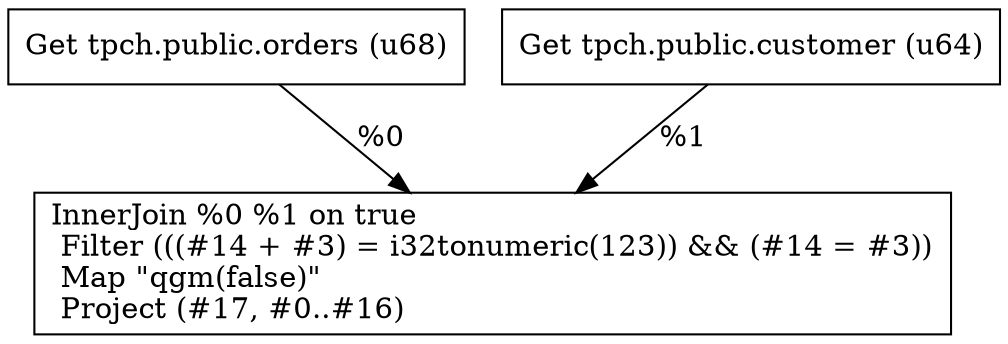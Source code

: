 digraph G {
    node0 [shape = record, label=" Get tpch.public.orders (u68)\l"]
    node1 [shape = record, label=" Get tpch.public.customer (u64)\l"]
    node2 [shape = record, label=" InnerJoin %0 %1 on true\l Filter (((#14 + #3) = i32tonumeric(123)) && (#14 = #3))\l Map \"qgm(false)\"\l Project (#17, #0..#16)\l"]
    node1 -> node2 [label = "%1\l"]
    node0 -> node2 [label = "%0\l"]
}
